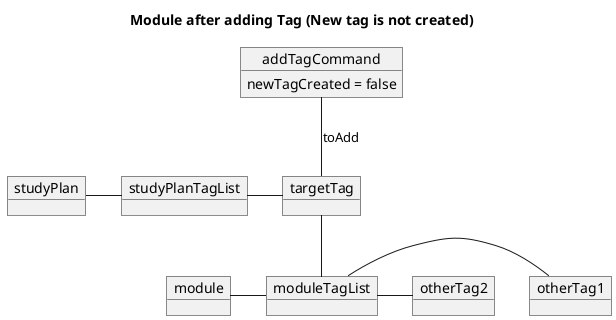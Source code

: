 @startuml

title Module after adding Tag (New tag is not created)

object addTagCommand {
    newTagCreated = false
}

object studyPlan

object studyPlanTagList

object targetTag

studyPlan -right- studyPlanTagList
studyPlanTagList -right- targetTag

targetTag -up- addTagCommand : toAdd

object module

object moduleTagList

object otherTag1
object otherTag2

module -right- moduleTagList
moduleTagList -right- otherTag1
moduleTagList -right- otherTag2
moduleTagList -up- targetTag


@enduml